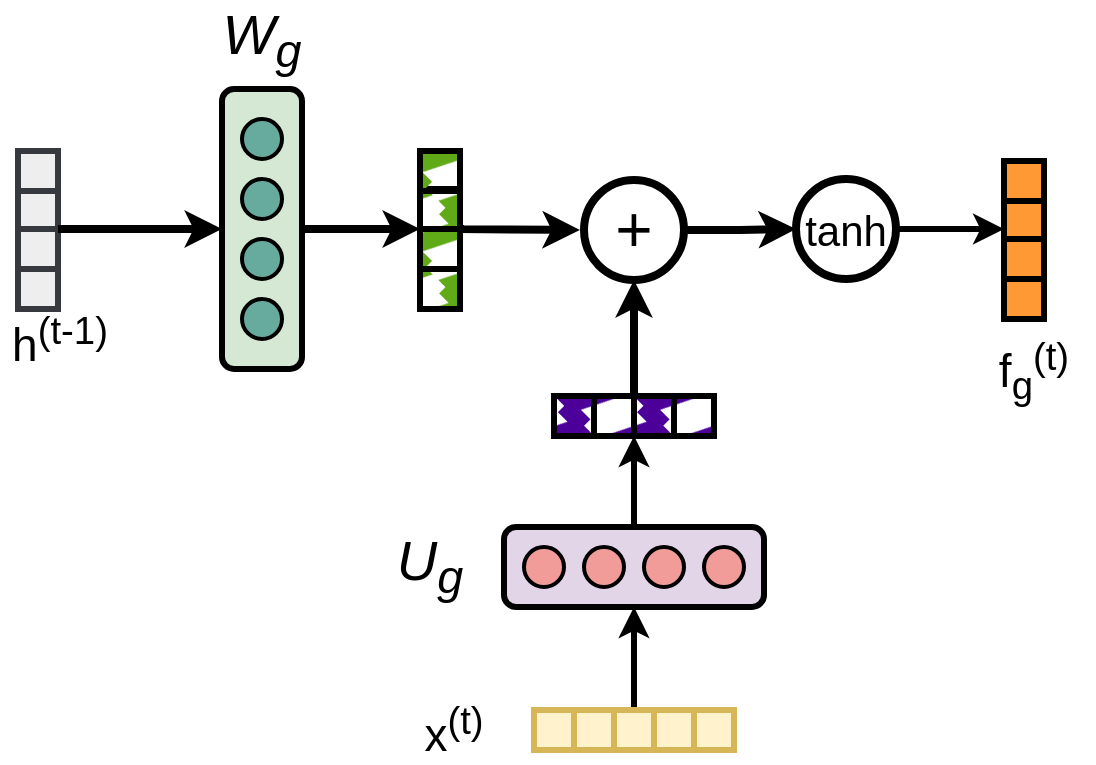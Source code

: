 <mxfile version="24.2.1" type="github">
  <diagram name="Page-1" id="xLYPkEcffK-wXfZ5hcmM">
    <mxGraphModel dx="-71" dy="453" grid="1" gridSize="10" guides="1" tooltips="1" connect="1" arrows="1" fold="1" page="1" pageScale="1" pageWidth="850" pageHeight="1100" math="0" shadow="0">
      <root>
        <mxCell id="0" />
        <mxCell id="1" parent="0" />
        <mxCell id="DQQBXS3a1VUymCOI0Y_s-1" style="edgeStyle=orthogonalEdgeStyle;rounded=0;orthogonalLoop=1;jettySize=auto;html=1;exitX=0.5;exitY=0;exitDx=0;exitDy=0;entryX=0;entryY=1;entryDx=0;entryDy=0;strokeWidth=4;" edge="1" parent="1" source="DQQBXS3a1VUymCOI0Y_s-2" target="DQQBXS3a1VUymCOI0Y_s-26">
          <mxGeometry relative="1" as="geometry">
            <Array as="points">
              <mxPoint x="1050" y="119.5" />
              <mxPoint x="1050" y="119.5" />
            </Array>
          </mxGeometry>
        </mxCell>
        <mxCell id="DQQBXS3a1VUymCOI0Y_s-2" value="" style="rounded=1;whiteSpace=wrap;html=1;fontSize=12;glass=0;strokeWidth=3;shadow=0;rotation=90;fillColor=#d5e8d4;strokeColor=#000000;" vertex="1" parent="1">
          <mxGeometry x="921" y="99.5" width="140" height="40" as="geometry" />
        </mxCell>
        <mxCell id="DQQBXS3a1VUymCOI0Y_s-3" value="" style="ellipse;whiteSpace=wrap;html=1;aspect=fixed;strokeWidth=2;fillColor=#67AB9F;strokeColor=#000000;" vertex="1" parent="1">
          <mxGeometry x="981" y="64.5" width="20" height="20" as="geometry" />
        </mxCell>
        <mxCell id="DQQBXS3a1VUymCOI0Y_s-4" value="" style="ellipse;whiteSpace=wrap;html=1;aspect=fixed;strokeWidth=2;fillColor=#67AB9F;strokeColor=#000000;" vertex="1" parent="1">
          <mxGeometry x="981" y="94.5" width="20" height="20" as="geometry" />
        </mxCell>
        <mxCell id="DQQBXS3a1VUymCOI0Y_s-5" value="" style="ellipse;whiteSpace=wrap;html=1;aspect=fixed;strokeWidth=2;fillColor=#67AB9F;strokeColor=#000000;" vertex="1" parent="1">
          <mxGeometry x="981" y="124.5" width="20" height="20" as="geometry" />
        </mxCell>
        <mxCell id="DQQBXS3a1VUymCOI0Y_s-6" value="" style="ellipse;whiteSpace=wrap;html=1;aspect=fixed;strokeWidth=2;fillColor=#67AB9F;strokeColor=#000000;" vertex="1" parent="1">
          <mxGeometry x="981" y="154.5" width="20" height="20" as="geometry" />
        </mxCell>
        <mxCell id="DQQBXS3a1VUymCOI0Y_s-7" value="" style="rounded=0;whiteSpace=wrap;html=1;strokeWidth=3;fillColor=#4C0099;strokeColor=#000000;fillStyle=zigzag-line;" vertex="1" parent="1">
          <mxGeometry x="1137" y="203" width="20" height="20" as="geometry" />
        </mxCell>
        <mxCell id="DQQBXS3a1VUymCOI0Y_s-8" value="" style="rounded=0;whiteSpace=wrap;html=1;strokeWidth=3;fillColor=#4C0099;strokeColor=#000000;fillStyle=zigzag-line;" vertex="1" parent="1">
          <mxGeometry x="1157" y="203" width="20" height="20" as="geometry" />
        </mxCell>
        <mxCell id="DQQBXS3a1VUymCOI0Y_s-9" value="" style="rounded=0;whiteSpace=wrap;html=1;strokeWidth=3;fillColor=#4C0099;strokeColor=#000000;fillStyle=zigzag-line;" vertex="1" parent="1">
          <mxGeometry x="1177" y="203" width="20" height="20" as="geometry" />
        </mxCell>
        <mxCell id="DQQBXS3a1VUymCOI0Y_s-10" value="" style="rounded=0;whiteSpace=wrap;html=1;strokeWidth=3;fillColor=#4C0099;strokeColor=#000000;fillStyle=zigzag-line;" vertex="1" parent="1">
          <mxGeometry x="1197" y="203" width="20" height="20" as="geometry" />
        </mxCell>
        <mxCell id="DQQBXS3a1VUymCOI0Y_s-11" style="edgeStyle=orthogonalEdgeStyle;rounded=0;orthogonalLoop=1;jettySize=auto;html=1;exitX=1;exitY=0.5;exitDx=0;exitDy=0;entryX=0;entryY=0.5;entryDx=0;entryDy=0;strokeWidth=4;" edge="1" parent="1" source="DQQBXS3a1VUymCOI0Y_s-12" target="DQQBXS3a1VUymCOI0Y_s-15">
          <mxGeometry relative="1" as="geometry" />
        </mxCell>
        <mxCell id="DQQBXS3a1VUymCOI0Y_s-12" value="+" style="ellipse;whiteSpace=wrap;html=1;aspect=fixed;fontSize=32;strokeWidth=4;" vertex="1" parent="1">
          <mxGeometry x="1152" y="95" width="50" height="50" as="geometry" />
        </mxCell>
        <mxCell id="DQQBXS3a1VUymCOI0Y_s-13" style="edgeStyle=orthogonalEdgeStyle;rounded=0;orthogonalLoop=1;jettySize=auto;html=1;exitX=1;exitY=0;exitDx=0;exitDy=0;entryX=0.5;entryY=1;entryDx=0;entryDy=0;strokeWidth=4;" edge="1" parent="1" source="DQQBXS3a1VUymCOI0Y_s-8" target="DQQBXS3a1VUymCOI0Y_s-12">
          <mxGeometry relative="1" as="geometry" />
        </mxCell>
        <mxCell id="DQQBXS3a1VUymCOI0Y_s-14" style="edgeStyle=orthogonalEdgeStyle;rounded=0;orthogonalLoop=1;jettySize=auto;html=1;exitX=1;exitY=0.5;exitDx=0;exitDy=0;entryX=0;entryY=0.75;entryDx=0;entryDy=0;strokeWidth=3;" edge="1" parent="1" source="DQQBXS3a1VUymCOI0Y_s-15" target="DQQBXS3a1VUymCOI0Y_s-45">
          <mxGeometry relative="1" as="geometry" />
        </mxCell>
        <mxCell id="DQQBXS3a1VUymCOI0Y_s-15" value="tanh" style="ellipse;whiteSpace=wrap;html=1;aspect=fixed;fontSize=21;strokeWidth=4;" vertex="1" parent="1">
          <mxGeometry x="1258" y="94.5" width="50" height="50" as="geometry" />
        </mxCell>
        <mxCell id="DQQBXS3a1VUymCOI0Y_s-16" value="f&lt;sub&gt;g&lt;/sub&gt;&lt;sup&gt;(t)&lt;/sup&gt;" style="text;html=1;align=center;verticalAlign=middle;whiteSpace=wrap;rounded=0;fontSize=23;strokeWidth=4;" vertex="1" parent="1">
          <mxGeometry x="1347" y="174.5" width="60" height="30" as="geometry" />
        </mxCell>
        <mxCell id="DQQBXS3a1VUymCOI0Y_s-17" value="W&lt;sub&gt;g&lt;/sub&gt;" style="text;html=1;align=center;verticalAlign=middle;whiteSpace=wrap;rounded=0;fontSize=28;fontStyle=2" vertex="1" parent="1">
          <mxGeometry x="961" y="10" width="60" height="30" as="geometry" />
        </mxCell>
        <mxCell id="DQQBXS3a1VUymCOI0Y_s-18" value="h&lt;sup&gt;(t-1)&lt;/sup&gt;" style="text;html=1;align=center;verticalAlign=middle;whiteSpace=wrap;rounded=0;fontSize=23;strokeWidth=4;" vertex="1" parent="1">
          <mxGeometry x="860" y="159.5" width="60" height="30" as="geometry" />
        </mxCell>
        <mxCell id="DQQBXS3a1VUymCOI0Y_s-19" value="" style="rounded=0;whiteSpace=wrap;html=1;strokeWidth=3;fillColor=#eeeeee;strokeColor=#36393d;" vertex="1" parent="1">
          <mxGeometry x="869" y="139.5" width="20" height="20" as="geometry" />
        </mxCell>
        <mxCell id="DQQBXS3a1VUymCOI0Y_s-20" value="" style="rounded=0;whiteSpace=wrap;html=1;strokeWidth=3;fillColor=#eeeeee;strokeColor=#36393d;" vertex="1" parent="1">
          <mxGeometry x="869" y="119.5" width="20" height="20" as="geometry" />
        </mxCell>
        <mxCell id="DQQBXS3a1VUymCOI0Y_s-21" value="" style="rounded=0;whiteSpace=wrap;html=1;strokeWidth=3;fillColor=#eeeeee;strokeColor=#36393d;" vertex="1" parent="1">
          <mxGeometry x="869" y="99.5" width="20" height="20" as="geometry" />
        </mxCell>
        <mxCell id="DQQBXS3a1VUymCOI0Y_s-22" value="" style="rounded=0;whiteSpace=wrap;html=1;strokeWidth=3;fillColor=#eeeeee;strokeColor=#36393d;" vertex="1" parent="1">
          <mxGeometry x="869" y="80.5" width="20" height="20" as="geometry" />
        </mxCell>
        <mxCell id="DQQBXS3a1VUymCOI0Y_s-23" value="" style="rounded=0;whiteSpace=wrap;html=1;strokeWidth=3;fillColor=#60a917;strokeColor=#000000;fillStyle=zigzag-line;fontColor=#ffffff;" vertex="1" parent="1">
          <mxGeometry x="1070" y="139.5" width="20" height="20" as="geometry" />
        </mxCell>
        <mxCell id="DQQBXS3a1VUymCOI0Y_s-24" value="" style="rounded=0;whiteSpace=wrap;html=1;strokeWidth=3;fillColor=#60a917;strokeColor=#000000;fillStyle=zigzag-line;fontColor=#ffffff;" vertex="1" parent="1">
          <mxGeometry x="1070" y="119.5" width="20" height="20" as="geometry" />
        </mxCell>
        <mxCell id="DQQBXS3a1VUymCOI0Y_s-25" style="edgeStyle=orthogonalEdgeStyle;rounded=0;orthogonalLoop=1;jettySize=auto;html=1;exitX=1;exitY=1;exitDx=0;exitDy=0;strokeWidth=4;" edge="1" parent="1">
          <mxGeometry relative="1" as="geometry">
            <Array as="points">
              <mxPoint x="1089.97" y="119.5" />
              <mxPoint x="1089.97" y="119.5" />
            </Array>
            <mxPoint x="1149.97" y="120" as="targetPoint" />
            <mxPoint x="1091.97" y="119.5" as="sourcePoint" />
          </mxGeometry>
        </mxCell>
        <mxCell id="DQQBXS3a1VUymCOI0Y_s-26" value="" style="rounded=0;whiteSpace=wrap;html=1;strokeWidth=3;fillColor=#60a917;strokeColor=#000000;fillStyle=zigzag-line;fontColor=#ffffff;" vertex="1" parent="1">
          <mxGeometry x="1070" y="99.5" width="20" height="20" as="geometry" />
        </mxCell>
        <mxCell id="DQQBXS3a1VUymCOI0Y_s-27" value="" style="rounded=0;whiteSpace=wrap;html=1;strokeWidth=3;fillColor=#60a917;strokeColor=#000000;fillStyle=zigzag-line;fontColor=#ffffff;" vertex="1" parent="1">
          <mxGeometry x="1070" y="80.5" width="20" height="20" as="geometry" />
        </mxCell>
        <mxCell id="DQQBXS3a1VUymCOI0Y_s-28" value="" style="endArrow=classic;html=1;rounded=0;exitX=1;exitY=1;exitDx=0;exitDy=0;strokeWidth=4;entryX=0.5;entryY=1;entryDx=0;entryDy=0;" edge="1" parent="1" source="DQQBXS3a1VUymCOI0Y_s-21" target="DQQBXS3a1VUymCOI0Y_s-2">
          <mxGeometry width="50" height="50" relative="1" as="geometry">
            <mxPoint x="1190" y="244" as="sourcePoint" />
            <mxPoint x="940" y="120" as="targetPoint" />
          </mxGeometry>
        </mxCell>
        <mxCell id="DQQBXS3a1VUymCOI0Y_s-43" value="" style="rounded=0;whiteSpace=wrap;html=1;strokeWidth=3;fillColor=#FF9933;strokeColor=#000000;" vertex="1" parent="1">
          <mxGeometry x="1362" y="144.5" width="20" height="20" as="geometry" />
        </mxCell>
        <mxCell id="DQQBXS3a1VUymCOI0Y_s-44" value="" style="rounded=0;whiteSpace=wrap;html=1;strokeWidth=3;fillColor=#FF9933;strokeColor=#000000;" vertex="1" parent="1">
          <mxGeometry x="1362" y="124.5" width="20" height="20" as="geometry" />
        </mxCell>
        <mxCell id="DQQBXS3a1VUymCOI0Y_s-45" value="" style="rounded=0;whiteSpace=wrap;html=1;strokeWidth=3;fillColor=#FF9933;strokeColor=#000000;" vertex="1" parent="1">
          <mxGeometry x="1362" y="104.5" width="20" height="20" as="geometry" />
        </mxCell>
        <mxCell id="DQQBXS3a1VUymCOI0Y_s-47" value="" style="rounded=0;whiteSpace=wrap;html=1;strokeWidth=3;fillColor=#FF9933;strokeColor=#000000;" vertex="1" parent="1">
          <mxGeometry x="1362" y="85.5" width="20" height="20" as="geometry" />
        </mxCell>
        <mxCell id="DQQBXS3a1VUymCOI0Y_s-49" value="x&lt;sup&gt;(t)&lt;/sup&gt;" style="text;html=1;align=center;verticalAlign=middle;whiteSpace=wrap;rounded=0;fontSize=23;strokeWidth=4;" vertex="1" parent="1">
          <mxGeometry x="1057" y="355" width="60" height="30" as="geometry" />
        </mxCell>
        <mxCell id="DQQBXS3a1VUymCOI0Y_s-50" value="U&lt;sub&gt;g&lt;/sub&gt;" style="text;html=1;align=center;verticalAlign=middle;whiteSpace=wrap;rounded=0;fontSize=28;fontStyle=2" vertex="1" parent="1">
          <mxGeometry x="1045" y="273" width="60" height="30" as="geometry" />
        </mxCell>
        <mxCell id="DQQBXS3a1VUymCOI0Y_s-51" value="" style="rounded=0;whiteSpace=wrap;html=1;strokeWidth=3;fillColor=#fff2cc;strokeColor=#d6b656;" vertex="1" parent="1">
          <mxGeometry x="1127" y="360" width="20" height="20" as="geometry" />
        </mxCell>
        <mxCell id="DQQBXS3a1VUymCOI0Y_s-52" value="" style="rounded=0;whiteSpace=wrap;html=1;strokeWidth=3;fillColor=#fff2cc;strokeColor=#d6b656;" vertex="1" parent="1">
          <mxGeometry x="1147" y="360" width="20" height="20" as="geometry" />
        </mxCell>
        <mxCell id="DQQBXS3a1VUymCOI0Y_s-53" style="edgeStyle=orthogonalEdgeStyle;rounded=0;orthogonalLoop=1;jettySize=auto;html=1;exitX=0.5;exitY=0;exitDx=0;exitDy=0;entryX=0.5;entryY=1;entryDx=0;entryDy=0;strokeWidth=3;" edge="1" parent="1" source="DQQBXS3a1VUymCOI0Y_s-54" target="DQQBXS3a1VUymCOI0Y_s-57">
          <mxGeometry relative="1" as="geometry" />
        </mxCell>
        <mxCell id="DQQBXS3a1VUymCOI0Y_s-54" value="" style="rounded=0;whiteSpace=wrap;html=1;strokeWidth=3;fillColor=#fff2cc;strokeColor=#d6b656;" vertex="1" parent="1">
          <mxGeometry x="1167" y="360" width="20" height="20" as="geometry" />
        </mxCell>
        <mxCell id="DQQBXS3a1VUymCOI0Y_s-55" value="" style="rounded=0;whiteSpace=wrap;html=1;strokeWidth=3;fillColor=#fff2cc;strokeColor=#d6b656;" vertex="1" parent="1">
          <mxGeometry x="1187" y="360" width="20" height="20" as="geometry" />
        </mxCell>
        <mxCell id="DQQBXS3a1VUymCOI0Y_s-56" style="edgeStyle=orthogonalEdgeStyle;rounded=0;orthogonalLoop=1;jettySize=auto;html=1;exitX=0.5;exitY=0;exitDx=0;exitDy=0;entryX=1;entryY=1;entryDx=0;entryDy=0;strokeWidth=3;" edge="1" parent="1" source="DQQBXS3a1VUymCOI0Y_s-57" target="DQQBXS3a1VUymCOI0Y_s-8">
          <mxGeometry relative="1" as="geometry">
            <mxPoint x="1177" y="173.5" as="targetPoint" />
          </mxGeometry>
        </mxCell>
        <mxCell id="DQQBXS3a1VUymCOI0Y_s-57" value="" style="rounded=1;whiteSpace=wrap;html=1;fontSize=12;glass=0;strokeWidth=3;shadow=0;fillColor=#e1d5e7;strokeColor=#000000;" vertex="1" parent="1">
          <mxGeometry x="1112" y="268.5" width="130" height="40" as="geometry" />
        </mxCell>
        <mxCell id="DQQBXS3a1VUymCOI0Y_s-58" value="" style="ellipse;whiteSpace=wrap;html=1;aspect=fixed;strokeWidth=2;fillColor=#F19C99;strokeColor=#000000;" vertex="1" parent="1">
          <mxGeometry x="1122" y="278.5" width="20" height="20" as="geometry" />
        </mxCell>
        <mxCell id="DQQBXS3a1VUymCOI0Y_s-59" value="" style="ellipse;whiteSpace=wrap;html=1;aspect=fixed;strokeWidth=2;fillColor=#F19C99;strokeColor=#000000;" vertex="1" parent="1">
          <mxGeometry x="1152" y="278.5" width="20" height="20" as="geometry" />
        </mxCell>
        <mxCell id="DQQBXS3a1VUymCOI0Y_s-60" value="" style="ellipse;whiteSpace=wrap;html=1;aspect=fixed;strokeWidth=2;fillColor=#F19C99;strokeColor=#000000;" vertex="1" parent="1">
          <mxGeometry x="1182" y="278.5" width="20" height="20" as="geometry" />
        </mxCell>
        <mxCell id="DQQBXS3a1VUymCOI0Y_s-61" value="" style="ellipse;whiteSpace=wrap;html=1;aspect=fixed;strokeWidth=2;fillColor=#F19C99;strokeColor=#000000;" vertex="1" parent="1">
          <mxGeometry x="1212" y="278.5" width="20" height="20" as="geometry" />
        </mxCell>
        <mxCell id="DQQBXS3a1VUymCOI0Y_s-62" value="" style="rounded=0;whiteSpace=wrap;html=1;strokeWidth=3;fillColor=#fff2cc;strokeColor=#d6b656;" vertex="1" parent="1">
          <mxGeometry x="1207" y="360" width="20" height="20" as="geometry" />
        </mxCell>
      </root>
    </mxGraphModel>
  </diagram>
</mxfile>
